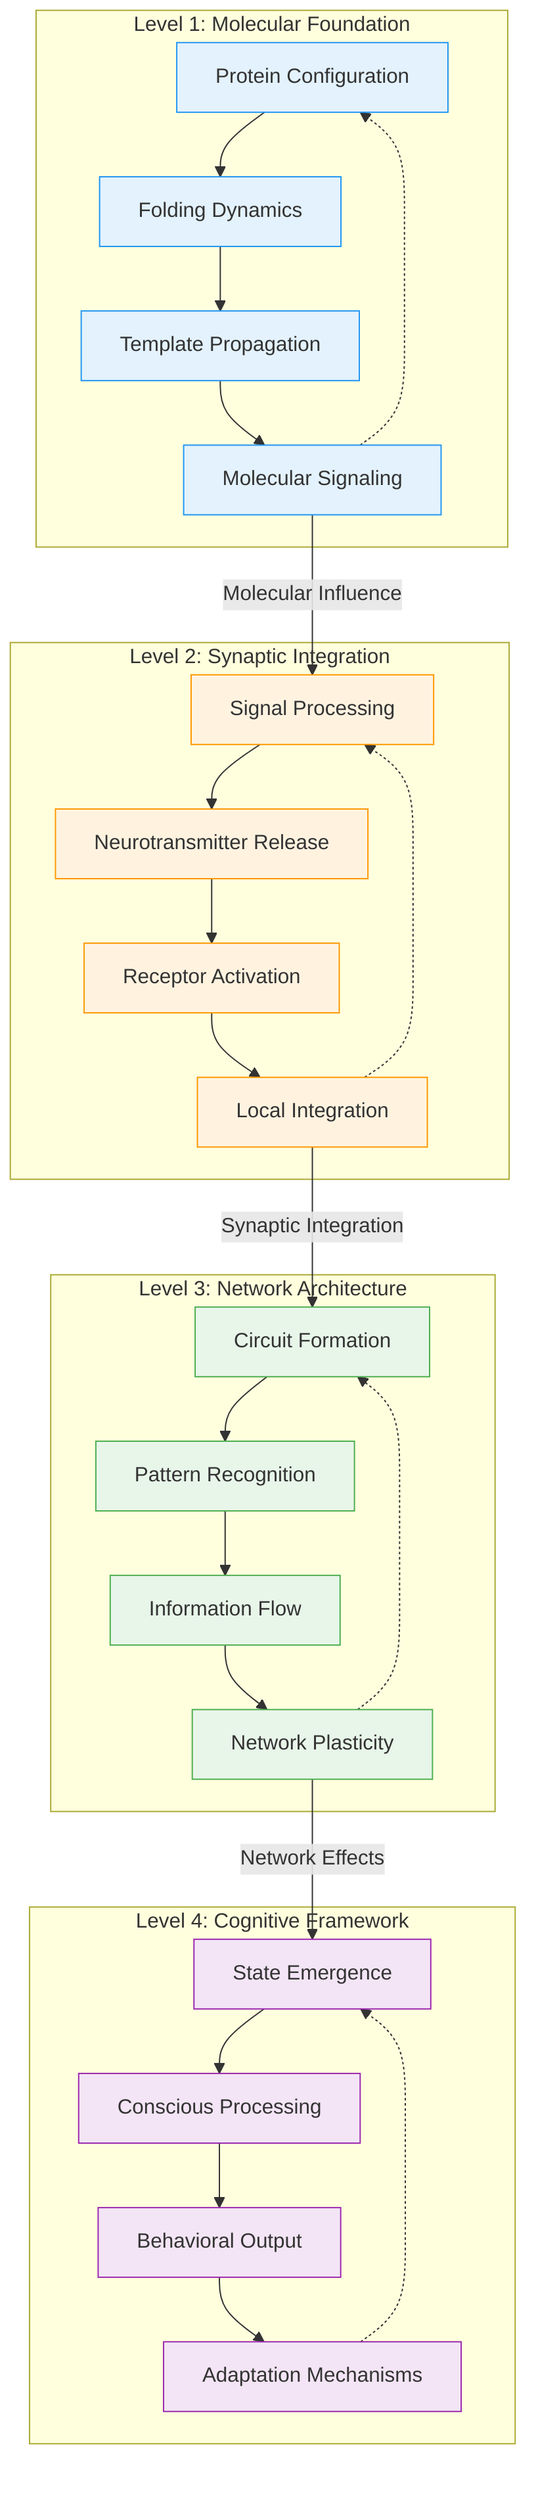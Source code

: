 flowchart TB
    subgraph L1["Level 1: Molecular Foundation"]
        direction TB
        M1[Protein Configuration] --> M2[Folding Dynamics]
        M2 --> M3[Template Propagation]
        M3 --> M4[Molecular Signaling]
        M4 -.-> M1
    end

    subgraph L2["Level 2: Synaptic Integration"]
        direction LR
        S1[Signal Processing] --> S2[Neurotransmitter Release]
        S2 --> S3[Receptor Activation]
        S3 --> S4[Local Integration]
        S4 -.-> S1
    end

    subgraph L3["Level 3: Network Architecture"]
        direction TB
        N1[Circuit Formation] --> N2[Pattern Recognition]
        N2 --> N3[Information Flow]
        N3 --> N4[Network Plasticity]
        N4 -.-> N1
    end

    subgraph L4["Level 4: Cognitive Framework"]
        direction LR
        C1[State Emergence] --> C2[Conscious Processing]
        C2 --> C3[Behavioral Output]
        C3 --> C4[Adaptation Mechanisms]
        C4 -.-> C1
    end

    M4 -->|Molecular Influence| S1
    S4 -->|Synaptic Integration| N1
    N4 -->|Network Effects| C1

    %% Styling
    classDef molecular fill:#e3f2fd,stroke:#2196F3
    classDef synaptic fill:#fff3e0,stroke:#FF9800
    classDef network fill:#e8f5e9,stroke:#4CAF50
    classDef cognitive fill:#f3e5f5,stroke:#9C27B0

    class M1,M2,M3,M4 molecular
    class S1,S2,S3,S4 synaptic
    class N1,N2,N3,N4 network
    class C1,C2,C3,C4 cognitive